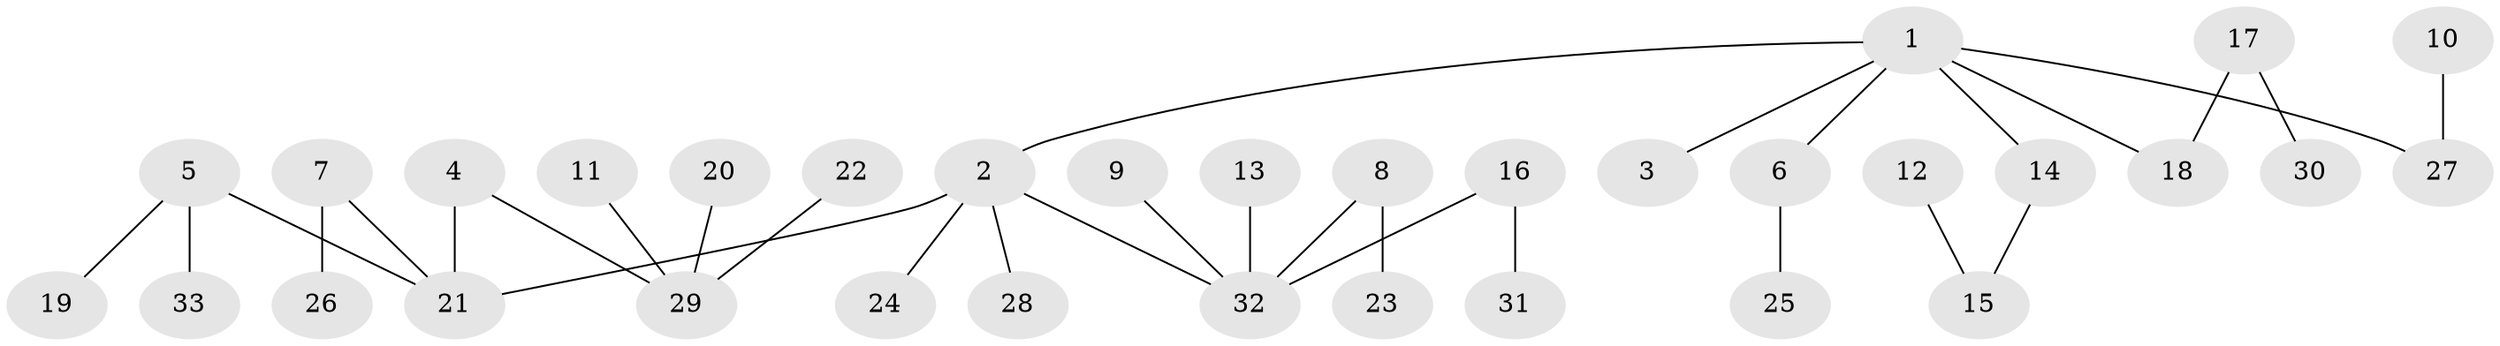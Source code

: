 // original degree distribution, {3: 0.15151515151515152, 4: 0.030303030303030304, 5: 0.045454545454545456, 2: 0.22727272727272727, 7: 0.015151515151515152, 1: 0.5151515151515151, 6: 0.015151515151515152}
// Generated by graph-tools (version 1.1) at 2025/02/03/09/25 03:02:26]
// undirected, 33 vertices, 32 edges
graph export_dot {
graph [start="1"]
  node [color=gray90,style=filled];
  1;
  2;
  3;
  4;
  5;
  6;
  7;
  8;
  9;
  10;
  11;
  12;
  13;
  14;
  15;
  16;
  17;
  18;
  19;
  20;
  21;
  22;
  23;
  24;
  25;
  26;
  27;
  28;
  29;
  30;
  31;
  32;
  33;
  1 -- 2 [weight=1.0];
  1 -- 3 [weight=1.0];
  1 -- 6 [weight=1.0];
  1 -- 14 [weight=1.0];
  1 -- 18 [weight=1.0];
  1 -- 27 [weight=1.0];
  2 -- 21 [weight=1.0];
  2 -- 24 [weight=1.0];
  2 -- 28 [weight=1.0];
  2 -- 32 [weight=1.0];
  4 -- 21 [weight=1.0];
  4 -- 29 [weight=1.0];
  5 -- 19 [weight=1.0];
  5 -- 21 [weight=1.0];
  5 -- 33 [weight=1.0];
  6 -- 25 [weight=1.0];
  7 -- 21 [weight=1.0];
  7 -- 26 [weight=1.0];
  8 -- 23 [weight=1.0];
  8 -- 32 [weight=1.0];
  9 -- 32 [weight=1.0];
  10 -- 27 [weight=1.0];
  11 -- 29 [weight=1.0];
  12 -- 15 [weight=1.0];
  13 -- 32 [weight=1.0];
  14 -- 15 [weight=1.0];
  16 -- 31 [weight=1.0];
  16 -- 32 [weight=1.0];
  17 -- 18 [weight=1.0];
  17 -- 30 [weight=1.0];
  20 -- 29 [weight=1.0];
  22 -- 29 [weight=1.0];
}
